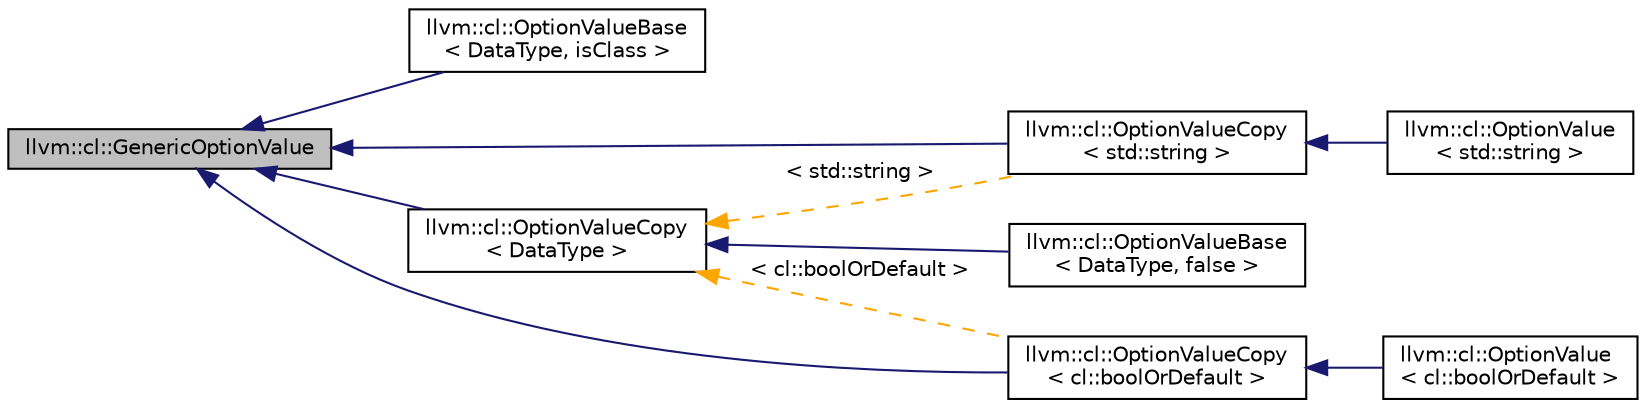 digraph "llvm::cl::GenericOptionValue"
{
 // LATEX_PDF_SIZE
  bgcolor="transparent";
  edge [fontname="Helvetica",fontsize="10",labelfontname="Helvetica",labelfontsize="10"];
  node [fontname="Helvetica",fontsize="10",shape=record];
  rankdir="LR";
  Node1 [label="llvm::cl::GenericOptionValue",height=0.2,width=0.4,color="black", fillcolor="grey75", style="filled", fontcolor="black",tooltip=" "];
  Node1 -> Node2 [dir="back",color="midnightblue",fontsize="10",style="solid",fontname="Helvetica"];
  Node2 [label="llvm::cl::OptionValueBase\l\< DataType, isClass \>",height=0.2,width=0.4,color="black",URL="$structllvm_1_1cl_1_1OptionValueBase.html",tooltip=" "];
  Node1 -> Node3 [dir="back",color="midnightblue",fontsize="10",style="solid",fontname="Helvetica"];
  Node3 [label="llvm::cl::OptionValueCopy\l\< DataType \>",height=0.2,width=0.4,color="black",URL="$classllvm_1_1cl_1_1OptionValueCopy.html",tooltip=" "];
  Node3 -> Node4 [dir="back",color="midnightblue",fontsize="10",style="solid",fontname="Helvetica"];
  Node4 [label="llvm::cl::OptionValueBase\l\< DataType, false \>",height=0.2,width=0.4,color="black",URL="$structllvm_1_1cl_1_1OptionValueBase_3_01DataType_00_01false_01_4.html",tooltip=" "];
  Node3 -> Node5 [dir="back",color="orange",fontsize="10",style="dashed",label=" \< std::string \>" ,fontname="Helvetica"];
  Node5 [label="llvm::cl::OptionValueCopy\l\< std::string \>",height=0.2,width=0.4,color="black",URL="$classllvm_1_1cl_1_1OptionValueCopy.html",tooltip=" "];
  Node5 -> Node6 [dir="back",color="midnightblue",fontsize="10",style="solid",fontname="Helvetica"];
  Node6 [label="llvm::cl::OptionValue\l\< std::string \>",height=0.2,width=0.4,color="black",URL="$structllvm_1_1cl_1_1OptionValue_3_01std_1_1string_01_4.html",tooltip=" "];
  Node3 -> Node7 [dir="back",color="orange",fontsize="10",style="dashed",label=" \< cl::boolOrDefault \>" ,fontname="Helvetica"];
  Node7 [label="llvm::cl::OptionValueCopy\l\< cl::boolOrDefault \>",height=0.2,width=0.4,color="black",URL="$classllvm_1_1cl_1_1OptionValueCopy.html",tooltip=" "];
  Node7 -> Node8 [dir="back",color="midnightblue",fontsize="10",style="solid",fontname="Helvetica"];
  Node8 [label="llvm::cl::OptionValue\l\< cl::boolOrDefault \>",height=0.2,width=0.4,color="black",URL="$structllvm_1_1cl_1_1OptionValue_3_01cl_1_1boolOrDefault_01_4.html",tooltip=" "];
  Node1 -> Node7 [dir="back",color="midnightblue",fontsize="10",style="solid",fontname="Helvetica"];
  Node1 -> Node5 [dir="back",color="midnightblue",fontsize="10",style="solid",fontname="Helvetica"];
}
